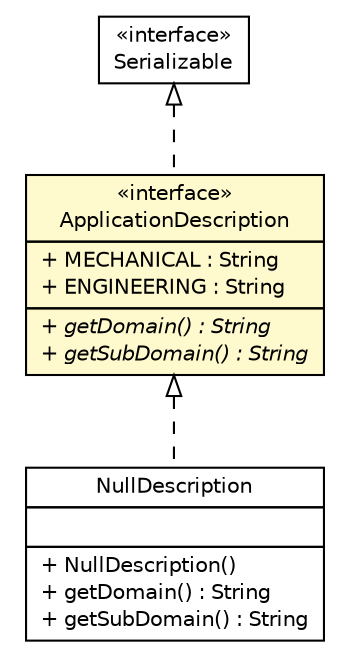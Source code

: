 #!/usr/local/bin/dot
#
# Class diagram 
# Generated by UMLGraph version R5_6 (http://www.umlgraph.org/)
#

digraph G {
	edge [fontname="Helvetica",fontsize=10,labelfontname="Helvetica",labelfontsize=10];
	node [fontname="Helvetica",fontsize=10,shape=plaintext];
	nodesep=0.25;
	ranksep=0.5;
	// sorcer.core.context.NullDescription
	c113224 [label=<<table title="sorcer.core.context.NullDescription" border="0" cellborder="1" cellspacing="0" cellpadding="2" port="p" href="./NullDescription.html">
		<tr><td><table border="0" cellspacing="0" cellpadding="1">
<tr><td align="center" balign="center"> NullDescription </td></tr>
		</table></td></tr>
		<tr><td><table border="0" cellspacing="0" cellpadding="1">
<tr><td align="left" balign="left">  </td></tr>
		</table></td></tr>
		<tr><td><table border="0" cellspacing="0" cellpadding="1">
<tr><td align="left" balign="left"> + NullDescription() </td></tr>
<tr><td align="left" balign="left"> + getDomain() : String </td></tr>
<tr><td align="left" balign="left"> + getSubDomain() : String </td></tr>
		</table></td></tr>
		</table>>, URL="./NullDescription.html", fontname="Helvetica", fontcolor="black", fontsize=10.0];
	// sorcer.core.context.ApplicationDescription
	c113233 [label=<<table title="sorcer.core.context.ApplicationDescription" border="0" cellborder="1" cellspacing="0" cellpadding="2" port="p" bgcolor="lemonChiffon" href="./ApplicationDescription.html">
		<tr><td><table border="0" cellspacing="0" cellpadding="1">
<tr><td align="center" balign="center"> &#171;interface&#187; </td></tr>
<tr><td align="center" balign="center"> ApplicationDescription </td></tr>
		</table></td></tr>
		<tr><td><table border="0" cellspacing="0" cellpadding="1">
<tr><td align="left" balign="left"> + MECHANICAL : String </td></tr>
<tr><td align="left" balign="left"> + ENGINEERING : String </td></tr>
		</table></td></tr>
		<tr><td><table border="0" cellspacing="0" cellpadding="1">
<tr><td align="left" balign="left"><font face="Helvetica-Oblique" point-size="10.0"> + getDomain() : String </font></td></tr>
<tr><td align="left" balign="left"><font face="Helvetica-Oblique" point-size="10.0"> + getSubDomain() : String </font></td></tr>
		</table></td></tr>
		</table>>, URL="./ApplicationDescription.html", fontname="Helvetica", fontcolor="black", fontsize=10.0];
	//sorcer.core.context.NullDescription implements sorcer.core.context.ApplicationDescription
	c113233:p -> c113224:p [dir=back,arrowtail=empty,style=dashed];
	//sorcer.core.context.ApplicationDescription implements java.io.Serializable
	c113818:p -> c113233:p [dir=back,arrowtail=empty,style=dashed];
	// java.io.Serializable
	c113818 [label=<<table title="java.io.Serializable" border="0" cellborder="1" cellspacing="0" cellpadding="2" port="p" href="http://docs.oracle.com/javase/7/docs/api/java/io/Serializable.html">
		<tr><td><table border="0" cellspacing="0" cellpadding="1">
<tr><td align="center" balign="center"> &#171;interface&#187; </td></tr>
<tr><td align="center" balign="center"> Serializable </td></tr>
		</table></td></tr>
		</table>>, URL="http://docs.oracle.com/javase/7/docs/api/java/io/Serializable.html", fontname="Helvetica", fontcolor="black", fontsize=10.0];
}

